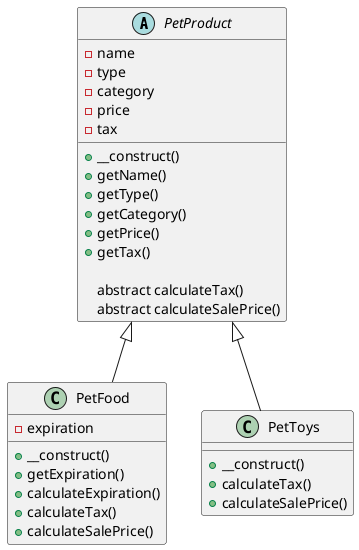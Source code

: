@startuml

abstract class PetProduct {
  - name
  - type
  - category
  - price
  - tax

  + __construct()
  + getName()
  + getType()
  + getCategory()
  + getPrice()
  + getTax()
  
  abstract calculateTax()
  abstract calculateSalePrice()
}

class PetFood extends PetProduct {
  - expiration

  + __construct()
  + getExpiration()
  + calculateExpiration()
  + calculateTax()
  + calculateSalePrice()
}

class PetToys extends PetProduct {
  + __construct()
  + calculateTax()
  + calculateSalePrice()
}

@enduml

